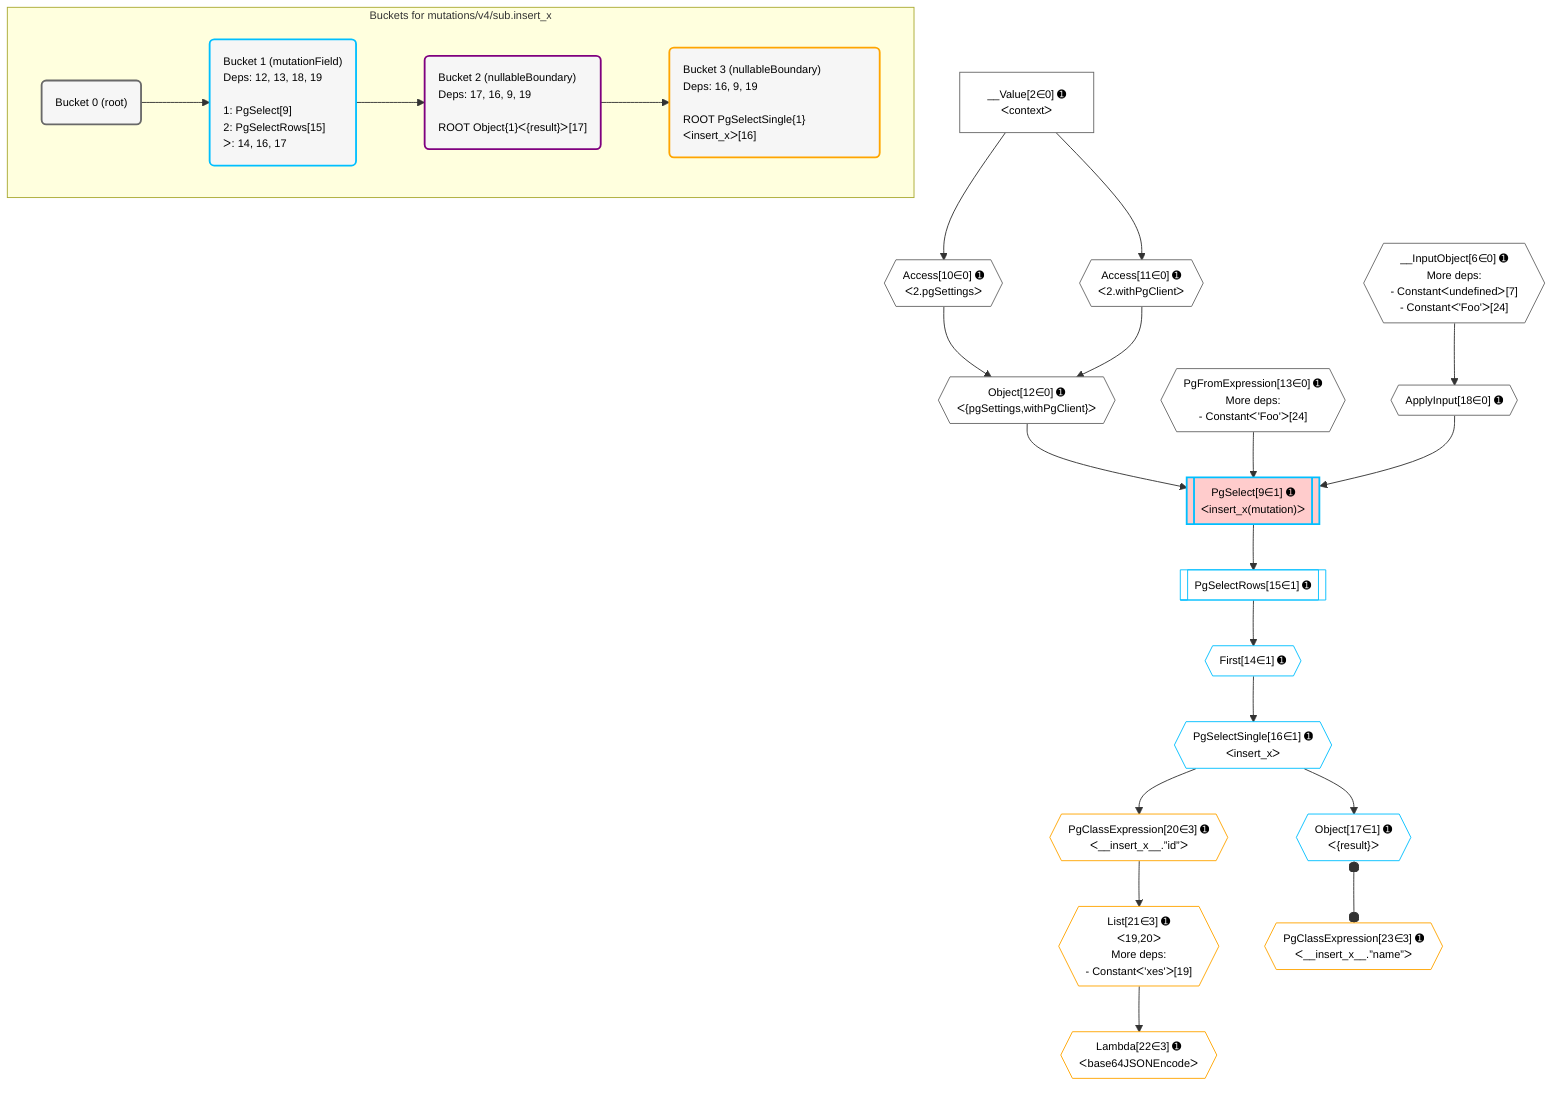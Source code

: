 %%{init: {'themeVariables': { 'fontSize': '12px'}}}%%
graph TD
    classDef path fill:#eee,stroke:#000,color:#000
    classDef plan fill:#fff,stroke-width:1px,color:#000
    classDef itemplan fill:#fff,stroke-width:2px,color:#000
    classDef unbatchedplan fill:#dff,stroke-width:1px,color:#000
    classDef sideeffectplan fill:#fcc,stroke-width:2px,color:#000
    classDef bucket fill:#f6f6f6,color:#000,stroke-width:2px,text-align:left

    subgraph "Buckets for mutations/v4/sub.insert_x"
    Bucket0("Bucket 0 (root)"):::bucket
    Bucket1("Bucket 1 (mutationField)<br />Deps: 12, 13, 18, 19<br /><br />1: PgSelect[9]<br />2: PgSelectRows[15]<br />ᐳ: 14, 16, 17"):::bucket
    Bucket2("Bucket 2 (nullableBoundary)<br />Deps: 17, 16, 9, 19<br /><br />ROOT Object{1}ᐸ{result}ᐳ[17]"):::bucket
    Bucket3("Bucket 3 (nullableBoundary)<br />Deps: 16, 9, 19<br /><br />ROOT PgSelectSingle{1}ᐸinsert_xᐳ[16]"):::bucket
    end
    Bucket0 --> Bucket1
    Bucket1 --> Bucket2
    Bucket2 --> Bucket3

    %% plan dependencies
    __InputObject6{{"__InputObject[6∈0] ➊<br />More deps:<br />- Constantᐸundefinedᐳ[7]<br />- Constantᐸ'Foo'ᐳ[24]"}}:::plan
    Object12{{"Object[12∈0] ➊<br />ᐸ{pgSettings,withPgClient}ᐳ"}}:::plan
    Access10{{"Access[10∈0] ➊<br />ᐸ2.pgSettingsᐳ"}}:::plan
    Access11{{"Access[11∈0] ➊<br />ᐸ2.withPgClientᐳ"}}:::plan
    Access10 & Access11 --> Object12
    __Value2["__Value[2∈0] ➊<br />ᐸcontextᐳ"]:::plan
    __Value2 --> Access10
    __Value2 --> Access11
    PgFromExpression13{{"PgFromExpression[13∈0] ➊<br />More deps:<br />- Constantᐸ'Foo'ᐳ[24]"}}:::plan
    ApplyInput18{{"ApplyInput[18∈0] ➊"}}:::plan
    __InputObject6 --> ApplyInput18
    PgSelect9[["PgSelect[9∈1] ➊<br />ᐸinsert_x(mutation)ᐳ"]]:::sideeffectplan
    Object12 & PgFromExpression13 & ApplyInput18 --> PgSelect9
    First14{{"First[14∈1] ➊"}}:::plan
    PgSelectRows15[["PgSelectRows[15∈1] ➊"]]:::plan
    PgSelectRows15 --> First14
    PgSelect9 --> PgSelectRows15
    PgSelectSingle16{{"PgSelectSingle[16∈1] ➊<br />ᐸinsert_xᐳ"}}:::plan
    First14 --> PgSelectSingle16
    Object17{{"Object[17∈1] ➊<br />ᐸ{result}ᐳ"}}:::plan
    PgSelectSingle16 --> Object17
    List21{{"List[21∈3] ➊<br />ᐸ19,20ᐳ<br />More deps:<br />- Constantᐸ'xes'ᐳ[19]"}}:::plan
    PgClassExpression20{{"PgClassExpression[20∈3] ➊<br />ᐸ__insert_x__.”id”ᐳ"}}:::plan
    PgClassExpression20 --> List21
    PgSelectSingle16 --> PgClassExpression20
    Lambda22{{"Lambda[22∈3] ➊<br />ᐸbase64JSONEncodeᐳ"}}:::plan
    List21 --> Lambda22
    PgClassExpression23{{"PgClassExpression[23∈3] ➊<br />ᐸ__insert_x__.”name”ᐳ"}}:::plan
    Object17 o--o PgClassExpression23

    %% define steps
    classDef bucket0 stroke:#696969
    class Bucket0,__Value2,__InputObject6,Access10,Access11,Object12,PgFromExpression13,ApplyInput18 bucket0
    classDef bucket1 stroke:#00bfff
    class Bucket1,PgSelect9,First14,PgSelectRows15,PgSelectSingle16,Object17 bucket1
    classDef bucket2 stroke:#7f007f
    class Bucket2 bucket2
    classDef bucket3 stroke:#ffa500
    class Bucket3,PgClassExpression20,List21,Lambda22,PgClassExpression23 bucket3
